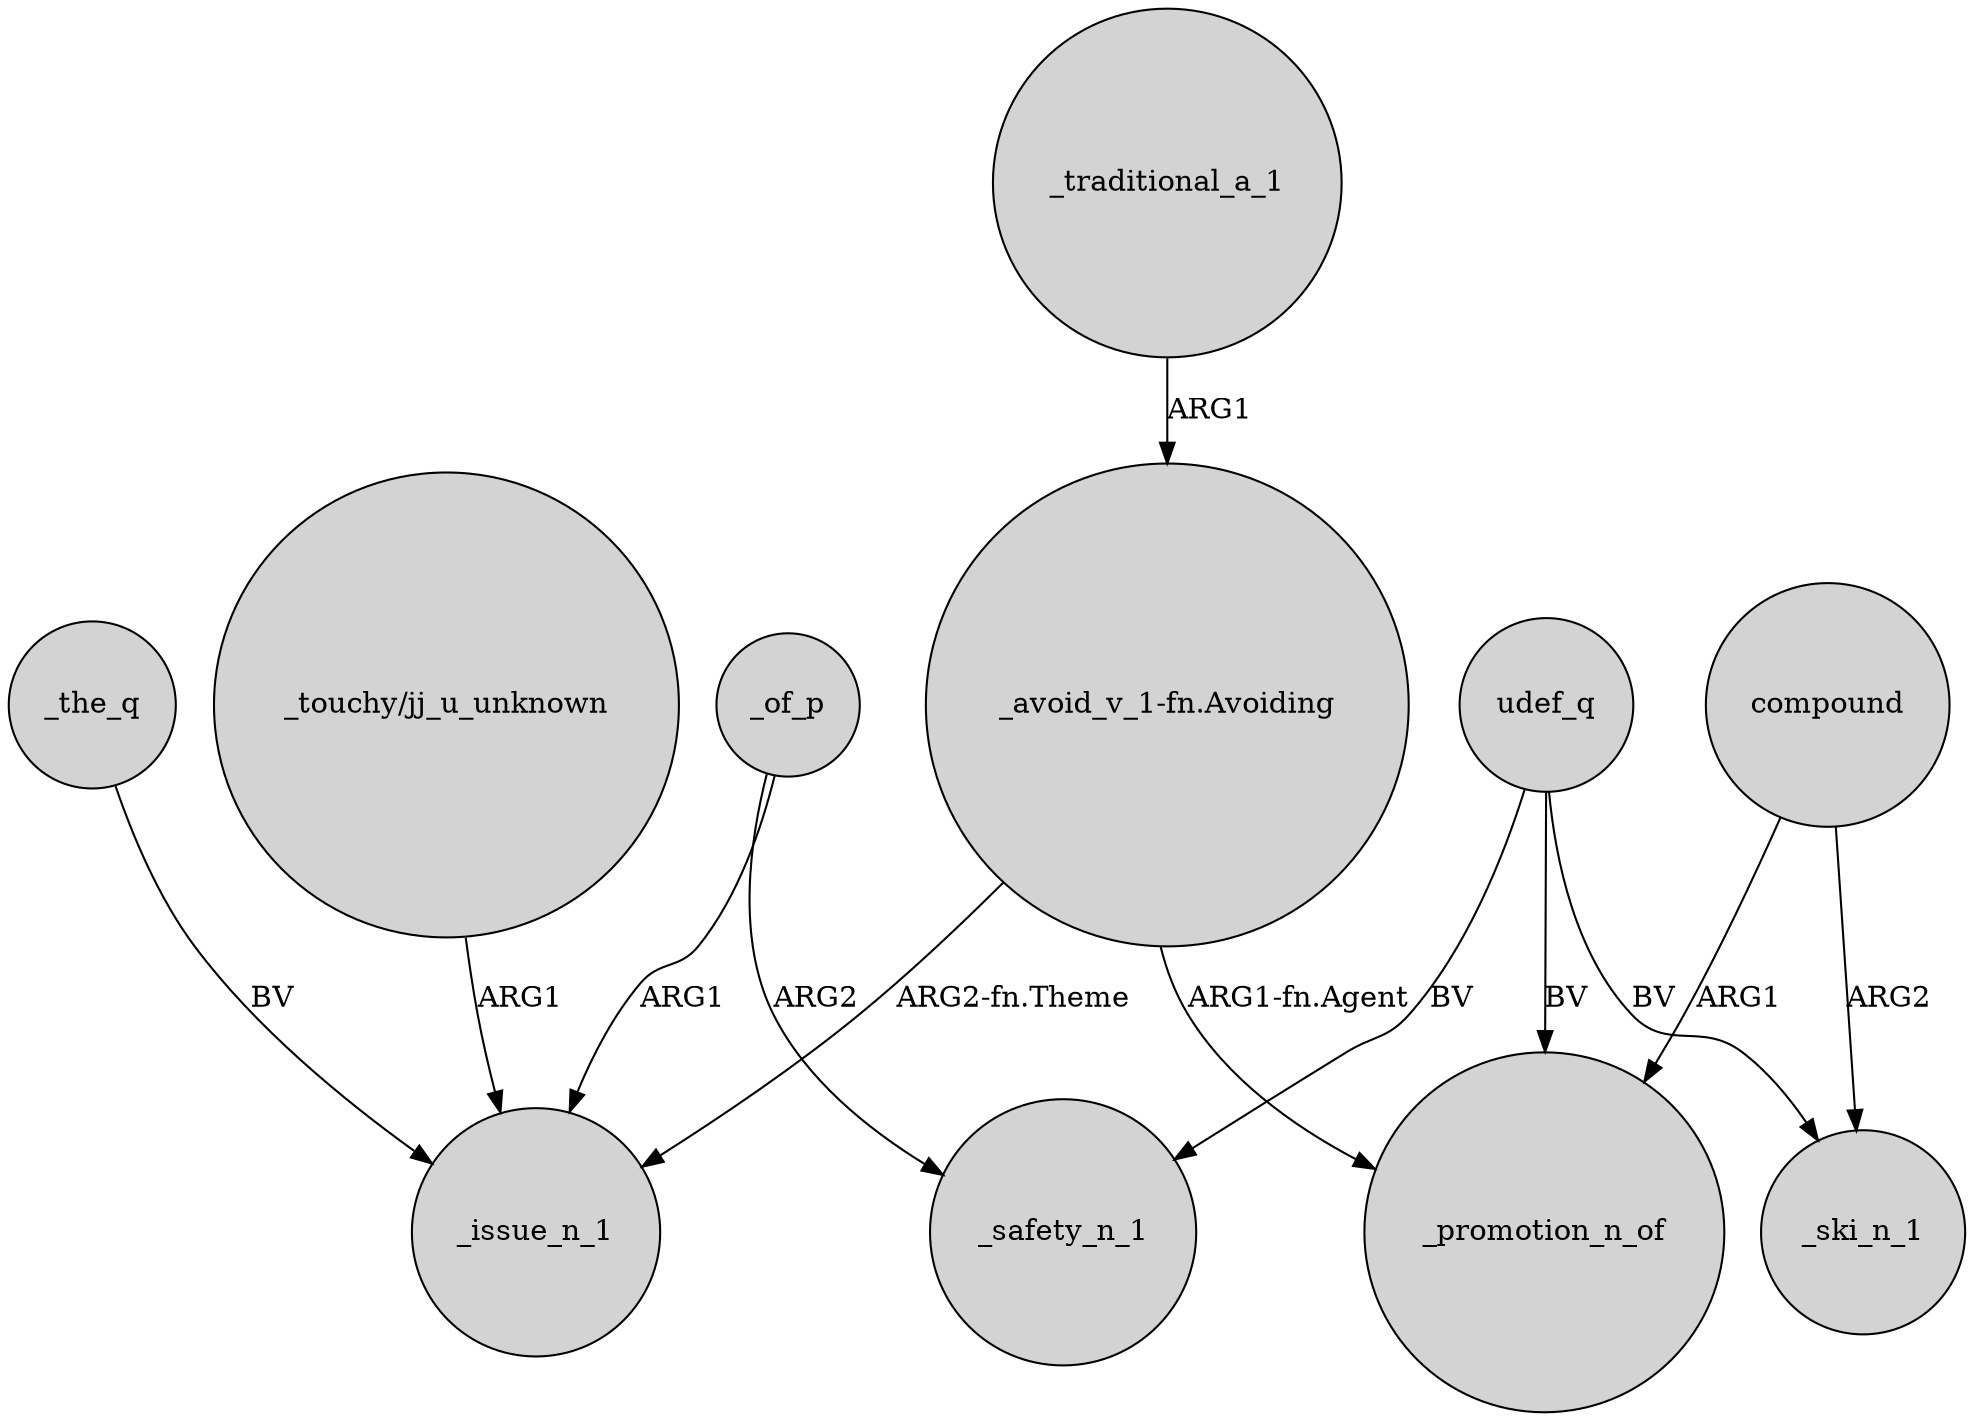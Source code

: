 digraph {
	node [shape=circle style=filled]
	_traditional_a_1 -> "_avoid_v_1-fn.Avoiding" [label=ARG1]
	_of_p -> _issue_n_1 [label=ARG1]
	udef_q -> _promotion_n_of [label=BV]
	udef_q -> _ski_n_1 [label=BV]
	_of_p -> _safety_n_1 [label=ARG2]
	compound -> _promotion_n_of [label=ARG1]
	"_avoid_v_1-fn.Avoiding" -> _promotion_n_of [label="ARG1-fn.Agent"]
	_the_q -> _issue_n_1 [label=BV]
	"_avoid_v_1-fn.Avoiding" -> _issue_n_1 [label="ARG2-fn.Theme"]
	compound -> _ski_n_1 [label=ARG2]
	udef_q -> _safety_n_1 [label=BV]
	"_touchy/jj_u_unknown" -> _issue_n_1 [label=ARG1]
}
